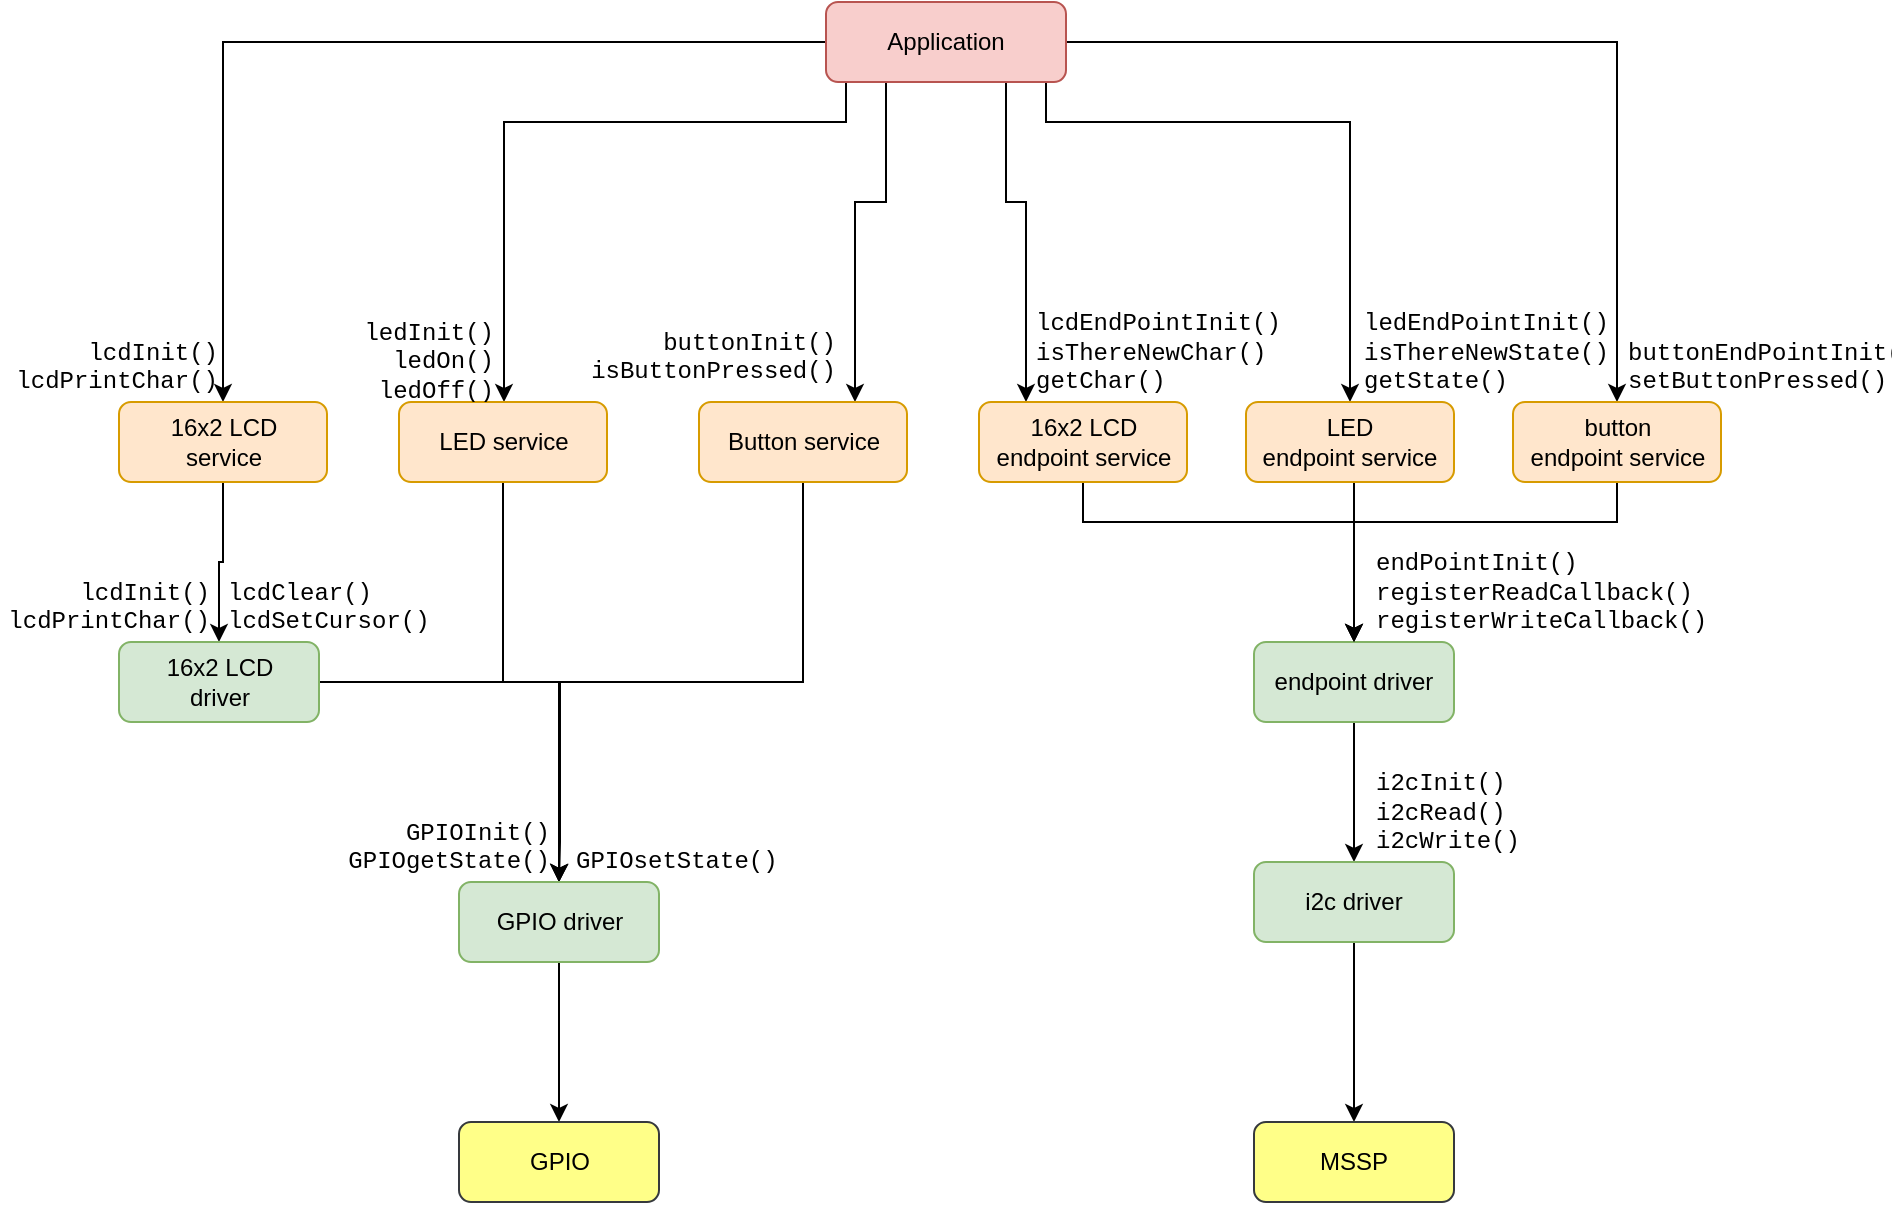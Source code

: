 <mxfile version="10.5.9" type="device"><diagram id="HBVpsZpUQFkHuU23Qfap" name="Page-1"><mxGraphModel dx="988" dy="489" grid="1" gridSize="10" guides="1" tooltips="1" connect="1" arrows="1" fold="1" page="1" pageScale="1" pageWidth="1169" pageHeight="827" math="0" shadow="0"><root><mxCell id="0"/><mxCell id="1" parent="0"/><mxCell id="HcWA5Vwep7SE18m0zGxn-26" style="edgeStyle=orthogonalEdgeStyle;rounded=0;orthogonalLoop=1;jettySize=auto;html=1;entryX=0.5;entryY=0;entryDx=0;entryDy=0;fontFamily=Courier New;" parent="1" source="HcWA5Vwep7SE18m0zGxn-1" target="HcWA5Vwep7SE18m0zGxn-2" edge="1"><mxGeometry relative="1" as="geometry"/></mxCell><mxCell id="HcWA5Vwep7SE18m0zGxn-27" style="edgeStyle=orthogonalEdgeStyle;rounded=0;orthogonalLoop=1;jettySize=auto;html=1;exitX=0.25;exitY=1;exitDx=0;exitDy=0;fontFamily=Courier New;" parent="1" source="HcWA5Vwep7SE18m0zGxn-1" target="HcWA5Vwep7SE18m0zGxn-3" edge="1"><mxGeometry relative="1" as="geometry"><Array as="points"><mxPoint x="510" y="160"/><mxPoint x="510" y="180"/><mxPoint x="339" y="180"/></Array></mxGeometry></mxCell><mxCell id="HcWA5Vwep7SE18m0zGxn-28" style="edgeStyle=orthogonalEdgeStyle;rounded=0;orthogonalLoop=1;jettySize=auto;html=1;exitX=0.25;exitY=1;exitDx=0;exitDy=0;entryX=0.75;entryY=0;entryDx=0;entryDy=0;fontFamily=Courier New;" parent="1" source="HcWA5Vwep7SE18m0zGxn-1" target="HcWA5Vwep7SE18m0zGxn-4" edge="1"><mxGeometry relative="1" as="geometry"><Array as="points"><mxPoint x="530" y="220"/><mxPoint x="514" y="220"/></Array></mxGeometry></mxCell><mxCell id="HcWA5Vwep7SE18m0zGxn-29" style="edgeStyle=orthogonalEdgeStyle;rounded=0;orthogonalLoop=1;jettySize=auto;html=1;exitX=1;exitY=0.5;exitDx=0;exitDy=0;entryX=0.5;entryY=0;entryDx=0;entryDy=0;fontFamily=Courier New;" parent="1" source="HcWA5Vwep7SE18m0zGxn-1" target="HcWA5Vwep7SE18m0zGxn-24" edge="1"><mxGeometry relative="1" as="geometry"/></mxCell><mxCell id="HcWA5Vwep7SE18m0zGxn-30" style="edgeStyle=orthogonalEdgeStyle;rounded=0;orthogonalLoop=1;jettySize=auto;html=1;exitX=0.75;exitY=1;exitDx=0;exitDy=0;fontFamily=Courier New;" parent="1" source="HcWA5Vwep7SE18m0zGxn-1" target="HcWA5Vwep7SE18m0zGxn-23" edge="1"><mxGeometry relative="1" as="geometry"><Array as="points"><mxPoint x="610" y="160"/><mxPoint x="610" y="180"/><mxPoint x="762" y="180"/></Array></mxGeometry></mxCell><mxCell id="HcWA5Vwep7SE18m0zGxn-31" style="edgeStyle=orthogonalEdgeStyle;rounded=0;orthogonalLoop=1;jettySize=auto;html=1;exitX=0.75;exitY=1;exitDx=0;exitDy=0;fontFamily=Courier New;" parent="1" source="HcWA5Vwep7SE18m0zGxn-1" target="HcWA5Vwep7SE18m0zGxn-5" edge="1"><mxGeometry relative="1" as="geometry"><Array as="points"><mxPoint x="590" y="220"/><mxPoint x="600" y="220"/></Array></mxGeometry></mxCell><mxCell id="HcWA5Vwep7SE18m0zGxn-1" value="Application&lt;br&gt;" style="rounded=1;whiteSpace=wrap;html=1;fillColor=#f8cecc;strokeColor=#b85450;" parent="1" vertex="1"><mxGeometry x="500" y="120" width="120" height="40" as="geometry"/></mxCell><mxCell id="HcWA5Vwep7SE18m0zGxn-37" style="edgeStyle=orthogonalEdgeStyle;rounded=0;orthogonalLoop=1;jettySize=auto;html=1;exitX=0.5;exitY=1;exitDx=0;exitDy=0;entryX=0.5;entryY=0;entryDx=0;entryDy=0;fontFamily=Courier New;" parent="1" source="HcWA5Vwep7SE18m0zGxn-2" target="HcWA5Vwep7SE18m0zGxn-6" edge="1"><mxGeometry relative="1" as="geometry"/></mxCell><mxCell id="HcWA5Vwep7SE18m0zGxn-2" value="16x2 LCD&lt;br&gt;service&lt;br&gt;" style="rounded=1;whiteSpace=wrap;html=1;fillColor=#ffe6cc;strokeColor=#d79b00;" parent="1" vertex="1"><mxGeometry x="146.5" y="320" width="104" height="40" as="geometry"/></mxCell><mxCell id="HcWA5Vwep7SE18m0zGxn-41" style="edgeStyle=orthogonalEdgeStyle;rounded=0;orthogonalLoop=1;jettySize=auto;html=1;exitX=0.5;exitY=1;exitDx=0;exitDy=0;fontFamily=Courier New;entryX=0.5;entryY=0;entryDx=0;entryDy=0;" parent="1" source="HcWA5Vwep7SE18m0zGxn-3" target="HcWA5Vwep7SE18m0zGxn-9" edge="1"><mxGeometry relative="1" as="geometry"><mxPoint x="380" y="540" as="targetPoint"/><Array as="points"><mxPoint x="339" y="460"/><mxPoint x="367" y="460"/><mxPoint x="367" y="540"/></Array></mxGeometry></mxCell><mxCell id="HcWA5Vwep7SE18m0zGxn-3" value="LED service&lt;br&gt;" style="rounded=1;whiteSpace=wrap;html=1;fillColor=#ffe6cc;strokeColor=#d79b00;" parent="1" vertex="1"><mxGeometry x="286.5" y="320" width="104" height="40" as="geometry"/></mxCell><mxCell id="HcWA5Vwep7SE18m0zGxn-51" style="edgeStyle=orthogonalEdgeStyle;rounded=0;orthogonalLoop=1;jettySize=auto;html=1;exitX=0.5;exitY=1;exitDx=0;exitDy=0;fontFamily=Courier New;" parent="1" source="HcWA5Vwep7SE18m0zGxn-4" target="HcWA5Vwep7SE18m0zGxn-9" edge="1"><mxGeometry relative="1" as="geometry"/></mxCell><mxCell id="HcWA5Vwep7SE18m0zGxn-4" value="Button service&lt;br&gt;" style="rounded=1;whiteSpace=wrap;html=1;fillColor=#ffe6cc;strokeColor=#d79b00;" parent="1" vertex="1"><mxGeometry x="436.5" y="320" width="104" height="40" as="geometry"/></mxCell><mxCell id="HcWA5Vwep7SE18m0zGxn-53" style="edgeStyle=orthogonalEdgeStyle;rounded=0;orthogonalLoop=1;jettySize=auto;html=1;exitX=0.5;exitY=1;exitDx=0;exitDy=0;entryX=0.5;entryY=0;entryDx=0;entryDy=0;fontFamily=Courier New;" parent="1" source="HcWA5Vwep7SE18m0zGxn-5" target="HcWA5Vwep7SE18m0zGxn-7" edge="1"><mxGeometry relative="1" as="geometry"><Array as="points"><mxPoint x="628" y="380"/><mxPoint x="764" y="380"/></Array></mxGeometry></mxCell><mxCell id="HcWA5Vwep7SE18m0zGxn-5" value="16x2 LCD&lt;br&gt;endpoint service&lt;br&gt;" style="rounded=1;whiteSpace=wrap;html=1;fillColor=#ffe6cc;strokeColor=#d79b00;" parent="1" vertex="1"><mxGeometry x="576.5" y="320" width="104" height="40" as="geometry"/></mxCell><mxCell id="HcWA5Vwep7SE18m0zGxn-50" style="edgeStyle=orthogonalEdgeStyle;rounded=0;orthogonalLoop=1;jettySize=auto;html=1;exitX=1;exitY=0.5;exitDx=0;exitDy=0;fontFamily=Courier New;" parent="1" source="HcWA5Vwep7SE18m0zGxn-6" target="HcWA5Vwep7SE18m0zGxn-9" edge="1"><mxGeometry relative="1" as="geometry"/></mxCell><mxCell id="HcWA5Vwep7SE18m0zGxn-6" value="16x2 LCD&lt;br&gt;driver&lt;br&gt;" style="rounded=1;whiteSpace=wrap;html=1;fillColor=#d5e8d4;strokeColor=#82b366;" parent="1" vertex="1"><mxGeometry x="146.5" y="440" width="100" height="40" as="geometry"/></mxCell><mxCell id="HcWA5Vwep7SE18m0zGxn-40" style="edgeStyle=orthogonalEdgeStyle;rounded=0;orthogonalLoop=1;jettySize=auto;html=1;exitX=0.5;exitY=1;exitDx=0;exitDy=0;fontFamily=Courier New;" parent="1" source="HcWA5Vwep7SE18m0zGxn-7" target="HcWA5Vwep7SE18m0zGxn-8" edge="1"><mxGeometry relative="1" as="geometry"/></mxCell><mxCell id="HcWA5Vwep7SE18m0zGxn-7" value="endpoint driver&lt;br&gt;" style="rounded=1;whiteSpace=wrap;html=1;fillColor=#d5e8d4;strokeColor=#82b366;" parent="1" vertex="1"><mxGeometry x="714" y="440" width="100" height="40" as="geometry"/></mxCell><mxCell id="HcWA5Vwep7SE18m0zGxn-39" style="edgeStyle=orthogonalEdgeStyle;rounded=0;orthogonalLoop=1;jettySize=auto;html=1;exitX=0.5;exitY=1;exitDx=0;exitDy=0;fontFamily=Courier New;" parent="1" source="HcWA5Vwep7SE18m0zGxn-8" target="HcWA5Vwep7SE18m0zGxn-11" edge="1"><mxGeometry relative="1" as="geometry"/></mxCell><mxCell id="HcWA5Vwep7SE18m0zGxn-8" value="i2c driver&lt;br&gt;" style="rounded=1;whiteSpace=wrap;html=1;fillColor=#d5e8d4;strokeColor=#82b366;" parent="1" vertex="1"><mxGeometry x="714" y="550" width="100" height="40" as="geometry"/></mxCell><mxCell id="HcWA5Vwep7SE18m0zGxn-38" style="edgeStyle=orthogonalEdgeStyle;rounded=0;orthogonalLoop=1;jettySize=auto;html=1;exitX=0.5;exitY=1;exitDx=0;exitDy=0;fontFamily=Courier New;" parent="1" source="HcWA5Vwep7SE18m0zGxn-9" target="HcWA5Vwep7SE18m0zGxn-10" edge="1"><mxGeometry relative="1" as="geometry"/></mxCell><mxCell id="HcWA5Vwep7SE18m0zGxn-9" value="GPIO driver&lt;br&gt;" style="rounded=1;whiteSpace=wrap;html=1;fillColor=#d5e8d4;strokeColor=#82b366;" parent="1" vertex="1"><mxGeometry x="316.5" y="560" width="100" height="40" as="geometry"/></mxCell><mxCell id="HcWA5Vwep7SE18m0zGxn-10" value="GPIO&lt;br&gt;" style="rounded=1;whiteSpace=wrap;html=1;fillColor=#ffff88;strokeColor=#36393d;" parent="1" vertex="1"><mxGeometry x="316.5" y="680" width="100" height="40" as="geometry"/></mxCell><mxCell id="HcWA5Vwep7SE18m0zGxn-11" value="MSSP&lt;br&gt;" style="rounded=1;whiteSpace=wrap;html=1;fillColor=#ffff88;strokeColor=#36393d;" parent="1" vertex="1"><mxGeometry x="714" y="680" width="100" height="40" as="geometry"/></mxCell><mxCell id="HcWA5Vwep7SE18m0zGxn-18" value="&#10;&#10;lcdInit()&#10;lcdPrintChar()&#10;&#10;" style="text;strokeColor=none;fillColor=none;spacing=5;spacingTop=-20;whiteSpace=wrap;overflow=hidden;rounded=0;fontFamily=Courier New;align=right;" parent="1" vertex="1"><mxGeometry x="92" y="270" width="109" height="50" as="geometry"/></mxCell><mxCell id="HcWA5Vwep7SE18m0zGxn-20" value="&#10;&#10;ledInit()&#10;ledOn()&#10;ledOff()&#10;&#10;" style="text;strokeColor=none;fillColor=none;spacing=5;spacingTop=-20;whiteSpace=wrap;overflow=hidden;rounded=0;fontFamily=Courier New;align=right;" parent="1" vertex="1"><mxGeometry x="230" y="260" width="109" height="60" as="geometry"/></mxCell><mxCell id="HcWA5Vwep7SE18m0zGxn-21" value="&#10;&#10;buttonInit()&#10;isButtonPressed()&#10;&#10;" style="text;strokeColor=none;fillColor=none;spacing=5;spacingTop=-20;whiteSpace=wrap;overflow=hidden;rounded=0;fontFamily=Courier New;align=right;" parent="1" vertex="1"><mxGeometry x="370" y="265" width="140" height="50" as="geometry"/></mxCell><mxCell id="HcWA5Vwep7SE18m0zGxn-55" style="edgeStyle=orthogonalEdgeStyle;rounded=0;orthogonalLoop=1;jettySize=auto;html=1;exitX=0.5;exitY=1;exitDx=0;exitDy=0;fontFamily=Courier New;" parent="1" source="HcWA5Vwep7SE18m0zGxn-23" target="HcWA5Vwep7SE18m0zGxn-7" edge="1"><mxGeometry relative="1" as="geometry"><Array as="points"><mxPoint x="764" y="360"/></Array></mxGeometry></mxCell><mxCell id="HcWA5Vwep7SE18m0zGxn-23" value="LED&lt;br&gt;endpoint service&lt;br&gt;" style="rounded=1;whiteSpace=wrap;html=1;fillColor=#ffe6cc;strokeColor=#d79b00;" parent="1" vertex="1"><mxGeometry x="710" y="320" width="104" height="40" as="geometry"/></mxCell><mxCell id="HcWA5Vwep7SE18m0zGxn-54" style="edgeStyle=orthogonalEdgeStyle;rounded=0;orthogonalLoop=1;jettySize=auto;html=1;exitX=0.5;exitY=1;exitDx=0;exitDy=0;fontFamily=Courier New;" parent="1" source="HcWA5Vwep7SE18m0zGxn-24" target="HcWA5Vwep7SE18m0zGxn-7" edge="1"><mxGeometry relative="1" as="geometry"><Array as="points"><mxPoint x="896" y="380"/><mxPoint x="764" y="380"/></Array></mxGeometry></mxCell><mxCell id="HcWA5Vwep7SE18m0zGxn-24" value="button&lt;br&gt;endpoint service&lt;br&gt;" style="rounded=1;whiteSpace=wrap;html=1;fillColor=#ffe6cc;strokeColor=#d79b00;" parent="1" vertex="1"><mxGeometry x="843.5" y="320" width="104" height="40" as="geometry"/></mxCell><mxCell id="HcWA5Vwep7SE18m0zGxn-34" value="&#10;lcdEndPointInit()&#10;isThereNewChar()&#10;getChar()&#10;" style="text;strokeColor=none;fillColor=none;spacing=5;spacingTop=-20;whiteSpace=wrap;overflow=hidden;rounded=0;fontFamily=Courier New;align=left;" parent="1" vertex="1"><mxGeometry x="600" y="270" width="140" height="50" as="geometry"/></mxCell><mxCell id="HcWA5Vwep7SE18m0zGxn-35" value="&#10;ledEndPointInit()&#10;isThereNewState()&#10;getState()&#10;" style="text;strokeColor=none;fillColor=none;spacing=5;spacingTop=-20;whiteSpace=wrap;overflow=hidden;rounded=0;fontFamily=Courier New;align=left;" parent="1" vertex="1"><mxGeometry x="764" y="270" width="140" height="50" as="geometry"/></mxCell><mxCell id="HcWA5Vwep7SE18m0zGxn-36" value="&#10;&#10;buttonEndPointInit()&#10;setButtonPressed()&#10;" style="text;strokeColor=none;fillColor=none;spacing=5;spacingTop=-20;whiteSpace=wrap;overflow=hidden;rounded=0;fontFamily=Courier New;align=left;" parent="1" vertex="1"><mxGeometry x="896" y="270" width="140" height="50" as="geometry"/></mxCell><mxCell id="HcWA5Vwep7SE18m0zGxn-45" value="&#10;&#10;GPIOInit()&#10;GPIOgetState()&#10;&#10;" style="text;strokeColor=none;fillColor=none;spacing=5;spacingTop=-20;whiteSpace=wrap;overflow=hidden;rounded=0;fontFamily=Courier New;align=right;" parent="1" vertex="1"><mxGeometry x="257.5" y="510" width="109" height="50" as="geometry"/></mxCell><mxCell id="HcWA5Vwep7SE18m0zGxn-46" value="&#10;&#10;&#10;GPIOsetState()&#10;" style="text;strokeColor=none;fillColor=none;spacing=5;spacingTop=-20;whiteSpace=wrap;overflow=hidden;rounded=0;fontFamily=Courier New;align=left;" parent="1" vertex="1"><mxGeometry x="370" y="510" width="140" height="50" as="geometry"/></mxCell><mxCell id="HcWA5Vwep7SE18m0zGxn-52" value="&#10;&#10;lcdInit()&#10;lcdPrintChar()&#10;&#10;" style="text;strokeColor=none;fillColor=none;spacing=5;spacingTop=-20;whiteSpace=wrap;overflow=hidden;rounded=0;fontFamily=Courier New;align=right;" parent="1" vertex="1"><mxGeometry x="87.5" y="390" width="109" height="50" as="geometry"/></mxCell><mxCell id="HcWA5Vwep7SE18m0zGxn-56" value="&#10;i2cInit()&#10;i2cRead()&#10;i2cWrite()&#10;" style="text;strokeColor=none;fillColor=none;spacing=5;spacingTop=-20;whiteSpace=wrap;overflow=hidden;rounded=0;fontFamily=Courier New;align=left;" parent="1" vertex="1"><mxGeometry x="770" y="500" width="140" height="50" as="geometry"/></mxCell><mxCell id="HcWA5Vwep7SE18m0zGxn-57" value="&#10;&#10;lcdClear()&#10;lcdSetCursor()&#10;&#10;" style="text;strokeColor=none;fillColor=none;spacing=5;spacingTop=-20;whiteSpace=wrap;overflow=hidden;rounded=0;fontFamily=Courier New;align=left;" parent="1" vertex="1"><mxGeometry x="196" y="390" width="109" height="50" as="geometry"/></mxCell><mxCell id="HcWA5Vwep7SE18m0zGxn-58" value="&#10;endPointInit()&#10;registerReadCallback()&#10;registerWriteCallback()&#10;" style="text;strokeColor=none;fillColor=none;spacing=5;spacingTop=-20;whiteSpace=wrap;overflow=hidden;rounded=0;fontFamily=Courier New;align=left;" parent="1" vertex="1"><mxGeometry x="770" y="390" width="190" height="50" as="geometry"/></mxCell></root></mxGraphModel></diagram></mxfile>